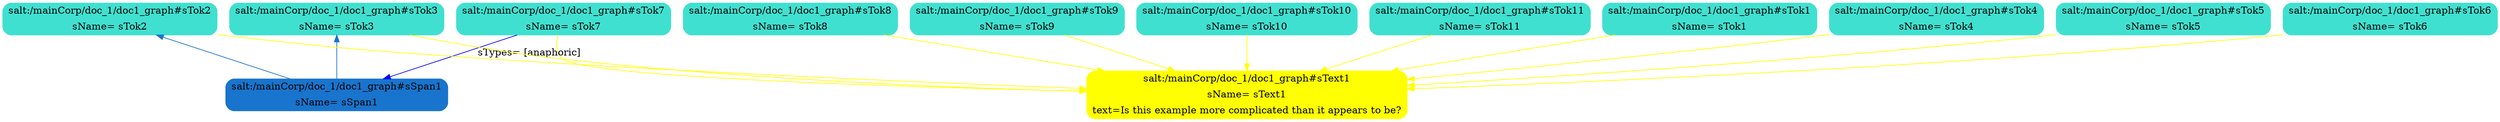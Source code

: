 digraph G {
ordering=out;
<salt:/mainCorp/doc_1/doc1_graph#sTok1> -> <salt:/mainCorp/doc_1/doc1_graph#sText1>[color=yellow,style=filled];
<salt:/mainCorp/doc_1/doc1_graph#sTok4> -> <salt:/mainCorp/doc_1/doc1_graph#sText1>[color=yellow,style=filled];
<salt:/mainCorp/doc_1/doc1_graph#sTok5> -> <salt:/mainCorp/doc_1/doc1_graph#sText1>[color=yellow,style=filled];
<salt:/mainCorp/doc_1/doc1_graph#sTok6> -> <salt:/mainCorp/doc_1/doc1_graph#sText1>[color=yellow,style=filled];
<salt:/mainCorp/doc_1/doc1_graph#sTok7> -> <salt:/mainCorp/doc_1/doc1_graph#sText1>[color=yellow,style=filled];
<salt:/mainCorp/doc_1/doc1_graph#sTok7> -> <salt:/mainCorp/doc_1/doc1_graph#sSpan1>[color=blue,style=filled,label="sTypes= [anaphoric]"];
<salt:/mainCorp/doc_1/doc1_graph#sSpan1> -> <salt:/mainCorp/doc_1/doc1_graph#sTok2>[color=dodgerblue3,style=filled];
<salt:/mainCorp/doc_1/doc1_graph#sTok2> -> <salt:/mainCorp/doc_1/doc1_graph#sText1>[color=yellow,style=filled];
<salt:/mainCorp/doc_1/doc1_graph#sSpan1> -> <salt:/mainCorp/doc_1/doc1_graph#sTok3>[color=dodgerblue3,style=filled];
<salt:/mainCorp/doc_1/doc1_graph#sTok3> -> <salt:/mainCorp/doc_1/doc1_graph#sText1>[color=yellow,style=filled];
<salt:/mainCorp/doc_1/doc1_graph#sTok8> -> <salt:/mainCorp/doc_1/doc1_graph#sText1>[color=yellow,style=filled];
<salt:/mainCorp/doc_1/doc1_graph#sTok9> -> <salt:/mainCorp/doc_1/doc1_graph#sText1>[color=yellow,style=filled];
<salt:/mainCorp/doc_1/doc1_graph#sTok10> -> <salt:/mainCorp/doc_1/doc1_graph#sText1>[color=yellow,style=filled];
<salt:/mainCorp/doc_1/doc1_graph#sTok11> -> <salt:/mainCorp/doc_1/doc1_graph#sText1>[color=yellow,style=filled];
{
rank=max;
<salt:/mainCorp/doc_1/doc1_graph#sText1>[shape=Mrecord,color=yellow,style=filled,label="{{salt:/mainCorp/doc_1/doc1_graph#sText1}|{sName= sText1}|{text=Is this example more complicated than it appears to be?}}"];
}
{
rank=same;
<salt:/mainCorp/doc_1/doc1_graph#sTok1>[shape=Mrecord,color=turquoise,style=filled,label="{{salt:/mainCorp/doc_1/doc1_graph#sTok1}|{sName= sTok1}}"];
<salt:/mainCorp/doc_1/doc1_graph#sTok4>[shape=Mrecord,color=turquoise,style=filled,label="{{salt:/mainCorp/doc_1/doc1_graph#sTok4}|{sName= sTok4}}"];
<salt:/mainCorp/doc_1/doc1_graph#sTok5>[shape=Mrecord,color=turquoise,style=filled,label="{{salt:/mainCorp/doc_1/doc1_graph#sTok5}|{sName= sTok5}}"];
<salt:/mainCorp/doc_1/doc1_graph#sTok6>[shape=Mrecord,color=turquoise,style=filled,label="{{salt:/mainCorp/doc_1/doc1_graph#sTok6}|{sName= sTok6}}"];
<salt:/mainCorp/doc_1/doc1_graph#sTok7>[shape=Mrecord,color=turquoise,style=filled,label="{{salt:/mainCorp/doc_1/doc1_graph#sTok7}|{sName= sTok7}}"];
<salt:/mainCorp/doc_1/doc1_graph#sTok2>[shape=Mrecord,color=turquoise,style=filled,label="{{salt:/mainCorp/doc_1/doc1_graph#sTok2}|{sName= sTok2}}"];
<salt:/mainCorp/doc_1/doc1_graph#sTok3>[shape=Mrecord,color=turquoise,style=filled,label="{{salt:/mainCorp/doc_1/doc1_graph#sTok3}|{sName= sTok3}}"];
<salt:/mainCorp/doc_1/doc1_graph#sTok8>[shape=Mrecord,color=turquoise,style=filled,label="{{salt:/mainCorp/doc_1/doc1_graph#sTok8}|{sName= sTok8}}"];
<salt:/mainCorp/doc_1/doc1_graph#sTok9>[shape=Mrecord,color=turquoise,style=filled,label="{{salt:/mainCorp/doc_1/doc1_graph#sTok9}|{sName= sTok9}}"];
<salt:/mainCorp/doc_1/doc1_graph#sTok10>[shape=Mrecord,color=turquoise,style=filled,label="{{salt:/mainCorp/doc_1/doc1_graph#sTok10}|{sName= sTok10}}"];
<salt:/mainCorp/doc_1/doc1_graph#sTok11>[shape=Mrecord,color=turquoise,style=filled,label="{{salt:/mainCorp/doc_1/doc1_graph#sTok11}|{sName= sTok11}}"];
}
{
rank=same;
<salt:/mainCorp/doc_1/doc1_graph#sSpan1>[shape=Mrecord,color=dodgerblue3,style=filled,label="{{salt:/mainCorp/doc_1/doc1_graph#sSpan1}|{sName= sSpan1}}"];
}
}
